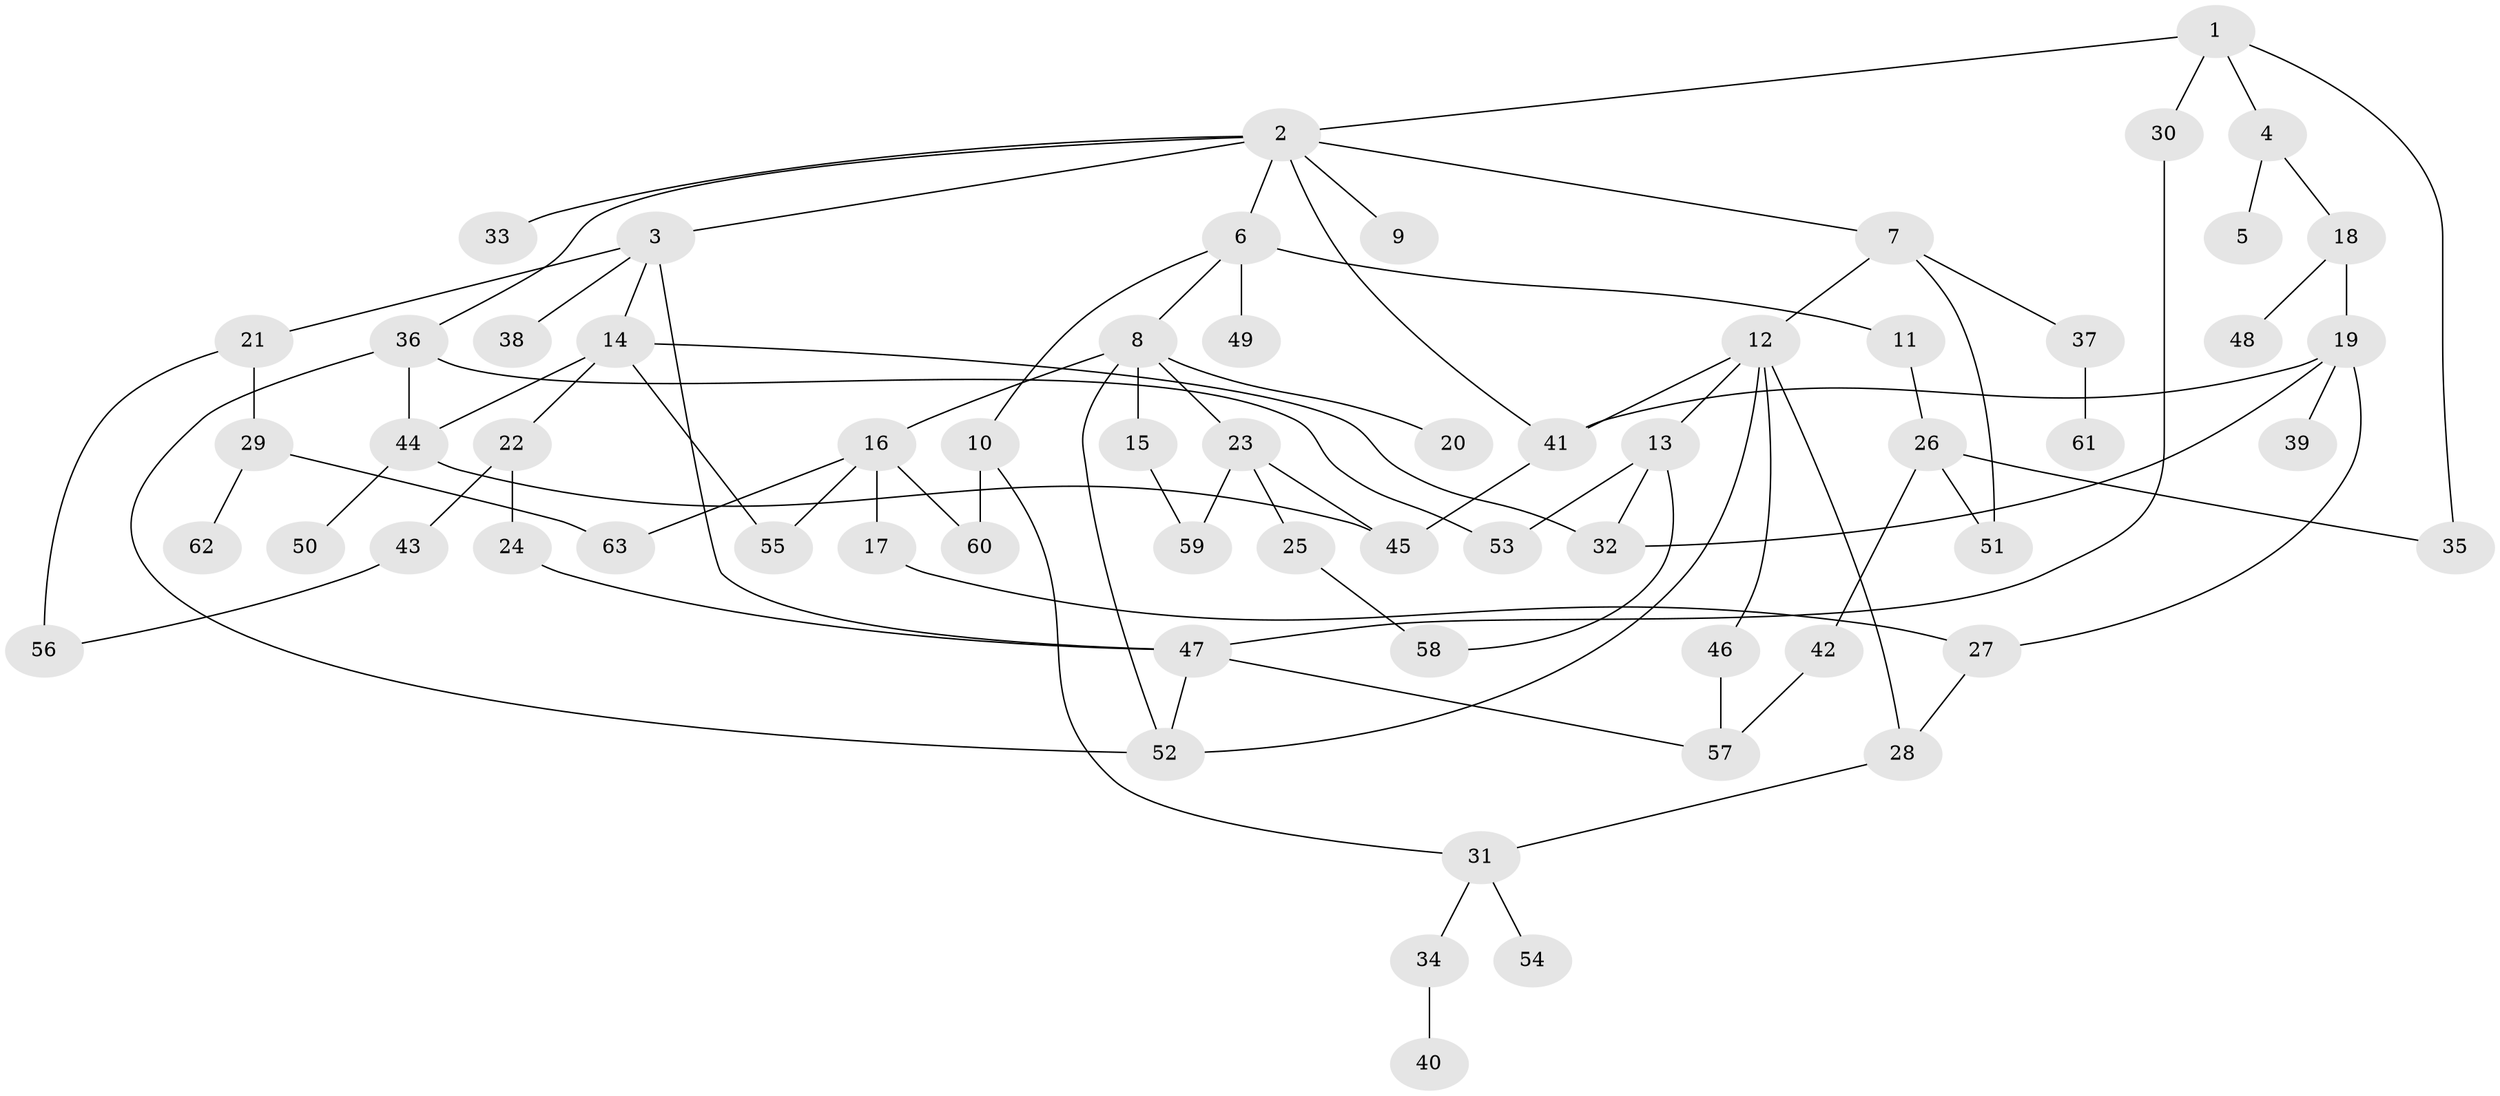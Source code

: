 // coarse degree distribution, {4: 0.225, 7: 0.025, 2: 0.275, 6: 0.075, 1: 0.175, 3: 0.1, 8: 0.025, 5: 0.1}
// Generated by graph-tools (version 1.1) at 2025/41/03/06/25 10:41:29]
// undirected, 63 vertices, 88 edges
graph export_dot {
graph [start="1"]
  node [color=gray90,style=filled];
  1;
  2;
  3;
  4;
  5;
  6;
  7;
  8;
  9;
  10;
  11;
  12;
  13;
  14;
  15;
  16;
  17;
  18;
  19;
  20;
  21;
  22;
  23;
  24;
  25;
  26;
  27;
  28;
  29;
  30;
  31;
  32;
  33;
  34;
  35;
  36;
  37;
  38;
  39;
  40;
  41;
  42;
  43;
  44;
  45;
  46;
  47;
  48;
  49;
  50;
  51;
  52;
  53;
  54;
  55;
  56;
  57;
  58;
  59;
  60;
  61;
  62;
  63;
  1 -- 2;
  1 -- 4;
  1 -- 30;
  1 -- 35;
  2 -- 3;
  2 -- 6;
  2 -- 7;
  2 -- 9;
  2 -- 33;
  2 -- 36;
  2 -- 41;
  3 -- 14;
  3 -- 21;
  3 -- 38;
  3 -- 47;
  4 -- 5;
  4 -- 18;
  6 -- 8;
  6 -- 10;
  6 -- 11;
  6 -- 49;
  7 -- 12;
  7 -- 37;
  7 -- 51;
  8 -- 15;
  8 -- 16;
  8 -- 20;
  8 -- 23;
  8 -- 52;
  10 -- 60;
  10 -- 31;
  11 -- 26;
  12 -- 13;
  12 -- 28;
  12 -- 41;
  12 -- 46;
  12 -- 52;
  13 -- 32;
  13 -- 58;
  13 -- 53;
  14 -- 22;
  14 -- 44;
  14 -- 55;
  14 -- 32;
  15 -- 59;
  16 -- 17;
  16 -- 63;
  16 -- 55;
  16 -- 60;
  17 -- 27;
  18 -- 19;
  18 -- 48;
  19 -- 27;
  19 -- 39;
  19 -- 32;
  19 -- 41;
  21 -- 29;
  21 -- 56;
  22 -- 24;
  22 -- 43;
  23 -- 25;
  23 -- 45;
  23 -- 59;
  24 -- 47;
  25 -- 58;
  26 -- 35;
  26 -- 42;
  26 -- 51;
  27 -- 28;
  28 -- 31;
  29 -- 62;
  29 -- 63;
  30 -- 47;
  31 -- 34;
  31 -- 54;
  34 -- 40;
  36 -- 52;
  36 -- 53;
  36 -- 44;
  37 -- 61;
  41 -- 45;
  42 -- 57;
  43 -- 56;
  44 -- 45;
  44 -- 50;
  46 -- 57;
  47 -- 57;
  47 -- 52;
}
